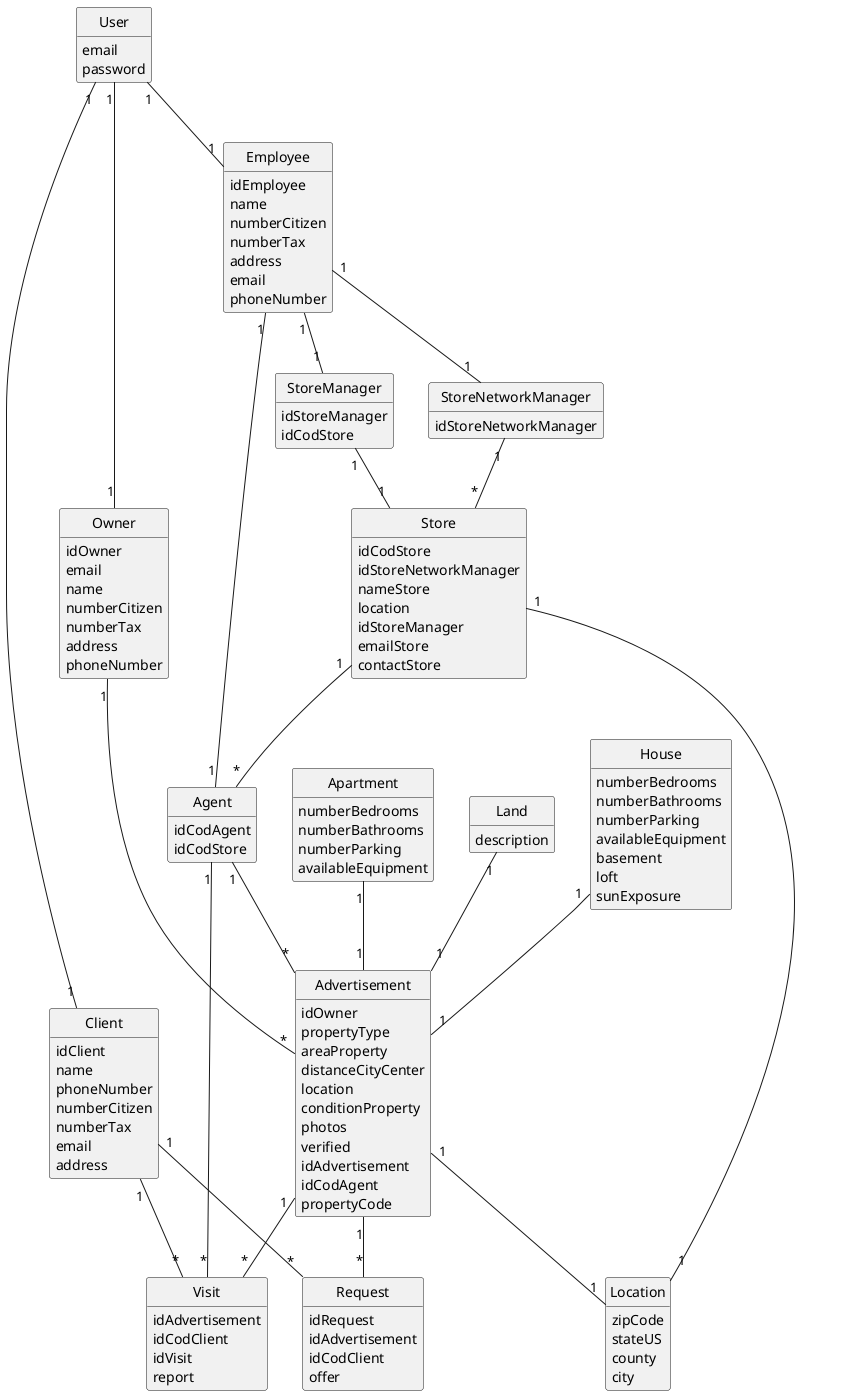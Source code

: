 @startuml
'https://plantuml.com/class-diagram
skinparam monochrome true
skinparam packageStyle rectangle
skinparam shadowing false
hide circle
hide methods



class Employee{
    idEmployee
    name
    numberCitizen
    numberTax
    address
    email
    phoneNumber
}

class Client {
    idClient
    name
    phoneNumber
    numberCitizen
    numberTax
    email
    address
}

class Owner {
    idOwner
    email
    name
    numberCitizen
    numberTax
    address
    phoneNumber
}


class Agent {
    idCodAgent
    idCodStore
}

class Advertisement {
    idOwner
    propertyType
    areaProperty
    distanceCityCenter
    location
    conditionProperty
    photos
    verified
    idAdvertisement
    idCodAgent
    propertyCode
}

class House {
    numberBedrooms
    numberBathrooms
    numberParking
    availableEquipment
    basement
    loft
    sunExposure
}

class Apartment{
    numberBedrooms
    numberBathrooms
    numberParking
    availableEquipment
}

class Land{
    description
}

class Store{
    idCodStore
    idStoreNetworkManager
    nameStore
    location
    idStoreManager
    emailStore
    contactStore
}

class Visit{
    idAdvertisement
    idCodClient
    idVisit
    report
}

class Location {
    zipCode
    stateUS
    county
    city
}

class StoreManager {
    idStoreManager
    idCodStore
}

class StoreNetworkManager {
    idStoreNetworkManager
}



class Request{
    idRequest
    idAdvertisement
    idCodClient
    offer
}
class User{
    email
    password
}

Owner "1" -- "*" Advertisement
Agent "1" -- "*" Advertisement
House "1" -- "1" Advertisement
Apartment "1" -- "1" Advertisement
Land "1" -- "1" Advertisement
Store "1" -- "*" Agent
StoreManager "1" -- "1" Store
Advertisement "1" -- "1" Location
StoreNetworkManager "1" -- "*" Store
Employee "1" -- "1" Agent
Employee "1" -- "1" StoreManager
Employee "1" -- "1" StoreNetworkManager
Advertisement"1" -- "*"Request
Client"1" -- "*"Request
Store"1" -- "1"Location
Advertisement "1" -- "*" Visit
Client "1" -- "*" Visit
Agent "1" -- "*" Visit
User "1" -- "1" Employee
User "1" -- "1" Owner
User "1" -- "1" Client

@enduml